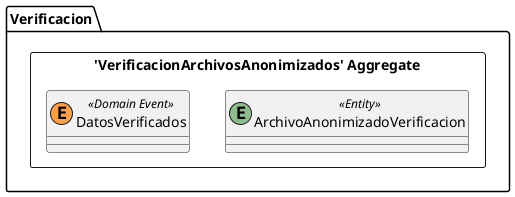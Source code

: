 @startuml

skinparam componentStyle uml2

package Verificacion {
	package "'VerificacionArchivosAnonimizados' Aggregate" <<Rectangle>> {
		class ArchivoAnonimizadoVerificacion <<(E,DarkSeaGreen) Entity>> {
		}
		class DatosVerificados <<(E,#ff9f4b) Domain Event>> {
		}
	}
}


@enduml

